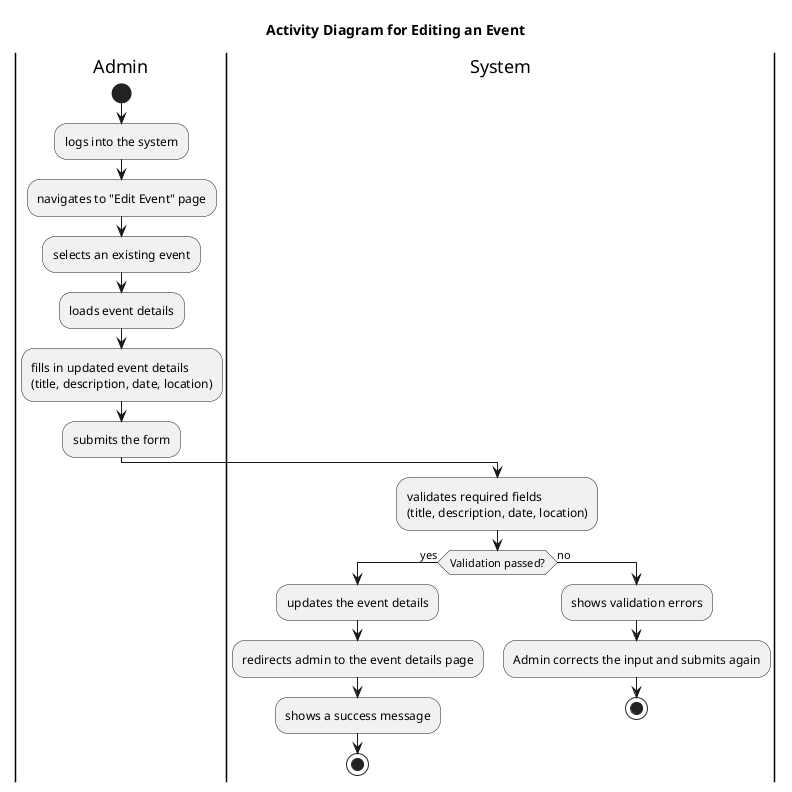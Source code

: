 @startuml Activity Diagram for Editing an Event
title Activity Diagram for Editing an Event

|Admin|
start
:logs into the system;
:navigates to "Edit Event" page;
:selects an existing event;
:loads event details;
:fills in updated event details \n(title, description, date, location);
:submits the form;

|System|
:validates required fields \n(title, description, date, location);
if (Validation passed?) then (yes)
    :updates the event details;
    :redirects admin to the event details page;
    :shows a success message;
    stop
else (no)
    :shows validation errors;
    :Admin corrects the input and submits again;
    stop
endif
@enduml
